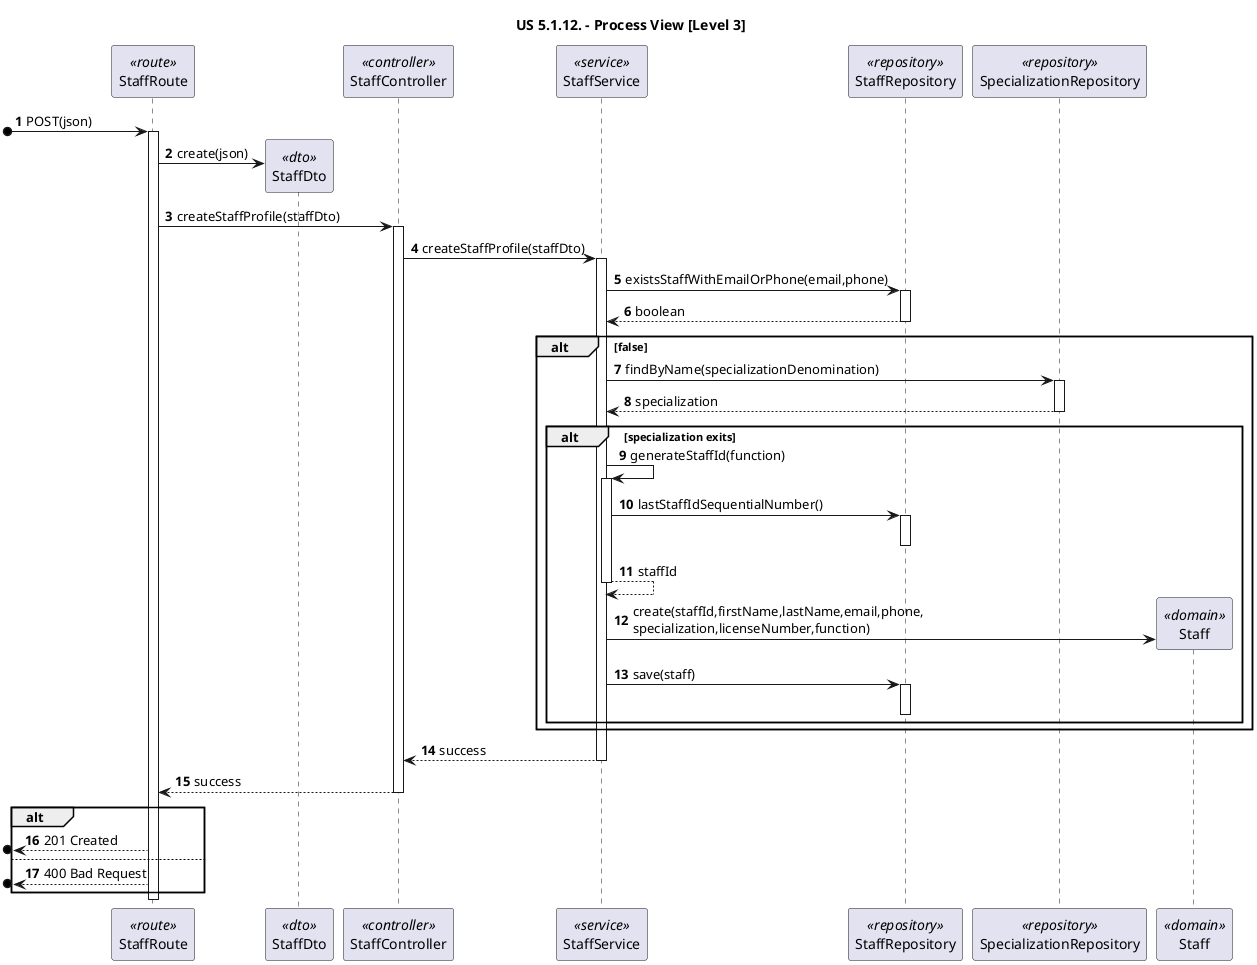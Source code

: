 @startuml

title "US 5.1.12. - Process View [Level 3]"

autonumber
participant "StaffRoute" as ROUTE <<route>>
participant "StaffDto" as pat_dto <<dto>>
participant "StaffController" as CTRL <<controller>>
participant "StaffService" as SVC <<service>>
participant "StaffRepository" as REPO <<repository>>
participant "SpecializationRepository" as REPO_SPEC <<repository>>
participant "Staff" as pat <<domain>>


[o-> ROUTE: POST(json)
activate ROUTE

ROUTE -> pat_dto **: create(json)

ROUTE -> CTRL: createStaffProfile(staffDto)
activate CTRL

CTRL -> SVC: createStaffProfile(staffDto)
activate SVC

SVC -> REPO : existsStaffWithEmailOrPhone(email,phone)
activate REPO
REPO --> SVC : boolean
deactivate REPO

alt false

SVC -> REPO_SPEC : findByName(specializationDenomination)
activate REPO_SPEC
REPO_SPEC --> SVC : specialization
deactivate REPO_SPEC

alt specialization exits

SVC -> SVC: generateStaffId(function)
activate SVC

SVC -> REPO: lastStaffIdSequentialNumber()
activate REPO
deactivate REPO

SVC --> SVC: staffId
deactivate SVC

SVC -> pat **: create(staffId,firstName,lastName,email,phone,\nspecialization,licenseNumber,function)

SVC -> REPO : save(staff)
activate REPO
deactivate REPO

end alt
end alt

SVC --> CTRL: success
deactivate SVC
CTRL --> ROUTE: success
deactivate CTRL

alt 

[o<-- ROUTE: 201 Created

else 

[o<-- ROUTE: 400 Bad Request

end alt

deactivate ROUTE
@enduml